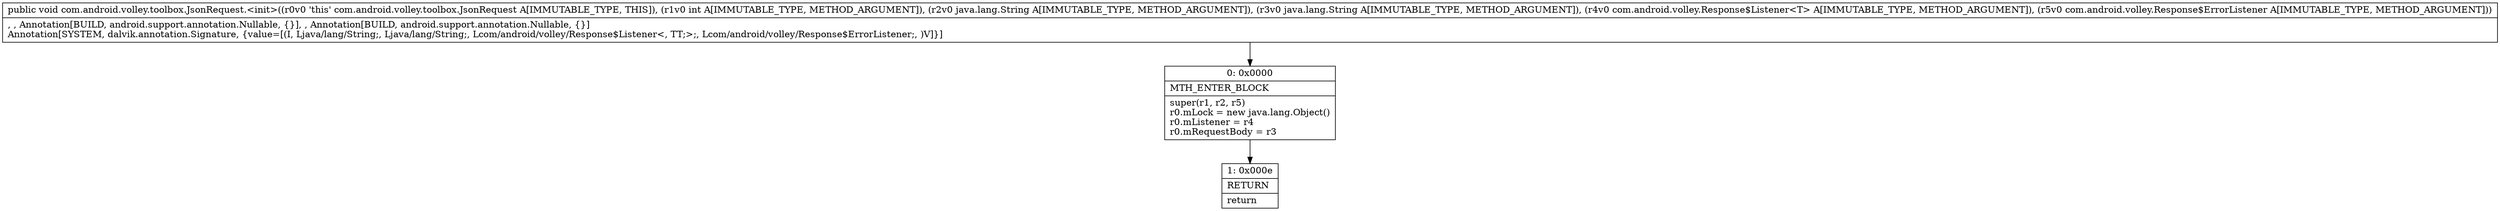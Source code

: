 digraph "CFG forcom.android.volley.toolbox.JsonRequest.\<init\>(ILjava\/lang\/String;Ljava\/lang\/String;Lcom\/android\/volley\/Response$Listener;Lcom\/android\/volley\/Response$ErrorListener;)V" {
Node_0 [shape=record,label="{0\:\ 0x0000|MTH_ENTER_BLOCK\l|super(r1, r2, r5)\lr0.mLock = new java.lang.Object()\lr0.mListener = r4\lr0.mRequestBody = r3\l}"];
Node_1 [shape=record,label="{1\:\ 0x000e|RETURN\l|return\l}"];
MethodNode[shape=record,label="{public void com.android.volley.toolbox.JsonRequest.\<init\>((r0v0 'this' com.android.volley.toolbox.JsonRequest A[IMMUTABLE_TYPE, THIS]), (r1v0 int A[IMMUTABLE_TYPE, METHOD_ARGUMENT]), (r2v0 java.lang.String A[IMMUTABLE_TYPE, METHOD_ARGUMENT]), (r3v0 java.lang.String A[IMMUTABLE_TYPE, METHOD_ARGUMENT]), (r4v0 com.android.volley.Response$Listener\<T\> A[IMMUTABLE_TYPE, METHOD_ARGUMENT]), (r5v0 com.android.volley.Response$ErrorListener A[IMMUTABLE_TYPE, METHOD_ARGUMENT]))  | , , Annotation[BUILD, android.support.annotation.Nullable, \{\}], , Annotation[BUILD, android.support.annotation.Nullable, \{\}]\lAnnotation[SYSTEM, dalvik.annotation.Signature, \{value=[(I, Ljava\/lang\/String;, Ljava\/lang\/String;, Lcom\/android\/volley\/Response$Listener\<, TT;\>;, Lcom\/android\/volley\/Response$ErrorListener;, )V]\}]\l}"];
MethodNode -> Node_0;
Node_0 -> Node_1;
}

